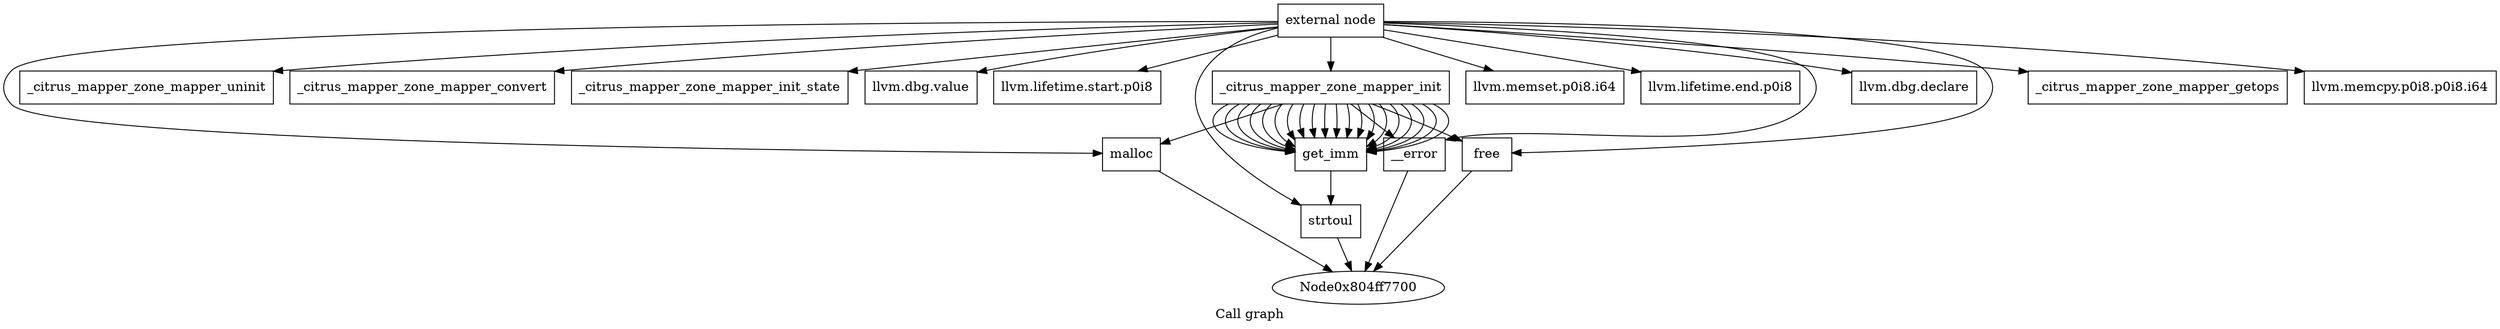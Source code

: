 digraph "Call graph" {
	label="Call graph";

	Node0x804ff76d0 [shape=record,label="{external node}"];
	Node0x804ff76d0 -> Node0x804ff7760;
	Node0x804ff76d0 -> Node0x804ff7940;
	Node0x804ff76d0 -> Node0x804ff79a0;
	Node0x804ff76d0 -> Node0x804ff7a00;
	Node0x804ff76d0 -> Node0x804ff7a60;
	Node0x804ff76d0 -> Node0x804ff7ac0;
	Node0x804ff76d0 -> Node0x804ff77c0;
	Node0x804ff76d0 -> Node0x804ff7820;
	Node0x804ff76d0 -> Node0x804ff7b20;
	Node0x804ff76d0 -> Node0x804ff7be0;
	Node0x804ff76d0 -> Node0x804ff78e0;
	Node0x804ff76d0 -> Node0x804ff7c40;
	Node0x804ff76d0 -> Node0x804ff7b80;
	Node0x804ff76d0 -> Node0x804ff7ca0;
	Node0x804ff76d0 -> Node0x804ff7d00;
	Node0x804ff7760 [shape=record,label="{_citrus_mapper_zone_mapper_init}"];
	Node0x804ff7760 -> Node0x804ff77c0;
	Node0x804ff7760 -> Node0x804ff7820;
	Node0x804ff7760 -> Node0x804ff7880;
	Node0x804ff7760 -> Node0x804ff7880;
	Node0x804ff7760 -> Node0x804ff7880;
	Node0x804ff7760 -> Node0x804ff7880;
	Node0x804ff7760 -> Node0x804ff7880;
	Node0x804ff7760 -> Node0x804ff7880;
	Node0x804ff7760 -> Node0x804ff7880;
	Node0x804ff7760 -> Node0x804ff7880;
	Node0x804ff7760 -> Node0x804ff7880;
	Node0x804ff7760 -> Node0x804ff7880;
	Node0x804ff7760 -> Node0x804ff7880;
	Node0x804ff7760 -> Node0x804ff7880;
	Node0x804ff7760 -> Node0x804ff7880;
	Node0x804ff7760 -> Node0x804ff7880;
	Node0x804ff7760 -> Node0x804ff7880;
	Node0x804ff7760 -> Node0x804ff7880;
	Node0x804ff7760 -> Node0x804ff7880;
	Node0x804ff7760 -> Node0x804ff7880;
	Node0x804ff7760 -> Node0x804ff7880;
	Node0x804ff7760 -> Node0x804ff7880;
	Node0x804ff7760 -> Node0x804ff78e0;
	Node0x804ff7940 [shape=record,label="{_citrus_mapper_zone_mapper_uninit}"];
	Node0x804ff79a0 [shape=record,label="{_citrus_mapper_zone_mapper_convert}"];
	Node0x804ff7a00 [shape=record,label="{_citrus_mapper_zone_mapper_init_state}"];
	Node0x804ff7a60 [shape=record,label="{llvm.dbg.value}"];
	Node0x804ff7ac0 [shape=record,label="{llvm.lifetime.start.p0i8}"];
	Node0x804ff77c0 [shape=record,label="{malloc}"];
	Node0x804ff77c0 -> Node0x804ff7700;
	Node0x804ff7820 [shape=record,label="{__error}"];
	Node0x804ff7820 -> Node0x804ff7700;
	Node0x804ff7b20 [shape=record,label="{llvm.memset.p0i8.i64}"];
	Node0x804ff7880 [shape=record,label="{get_imm}"];
	Node0x804ff7880 -> Node0x804ff7b80;
	Node0x804ff7be0 [shape=record,label="{llvm.lifetime.end.p0i8}"];
	Node0x804ff78e0 [shape=record,label="{free}"];
	Node0x804ff78e0 -> Node0x804ff7700;
	Node0x804ff7c40 [shape=record,label="{llvm.dbg.declare}"];
	Node0x804ff7b80 [shape=record,label="{strtoul}"];
	Node0x804ff7b80 -> Node0x804ff7700;
	Node0x804ff7ca0 [shape=record,label="{_citrus_mapper_zone_mapper_getops}"];
	Node0x804ff7d00 [shape=record,label="{llvm.memcpy.p0i8.p0i8.i64}"];
}
